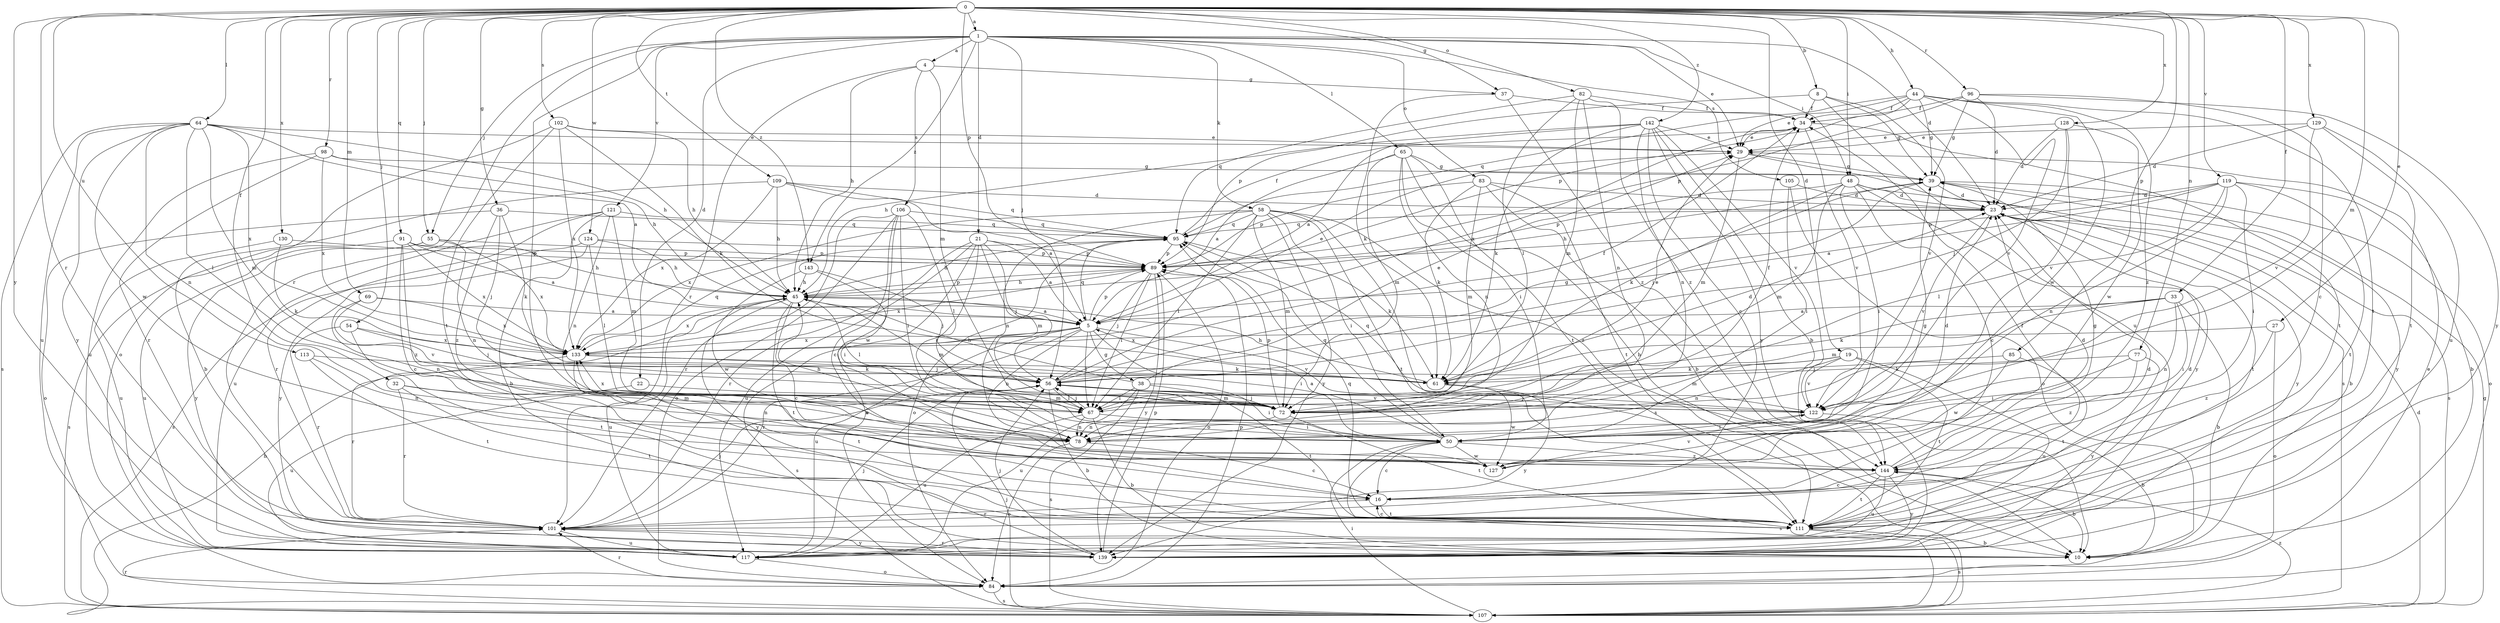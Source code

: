 strict digraph  {
0;
1;
4;
5;
8;
10;
16;
19;
21;
22;
23;
27;
29;
32;
33;
34;
36;
37;
38;
39;
44;
45;
48;
50;
54;
55;
56;
58;
61;
64;
65;
67;
69;
72;
77;
78;
82;
83;
84;
85;
89;
91;
95;
96;
98;
101;
102;
105;
106;
107;
109;
111;
113;
117;
119;
121;
122;
124;
127;
128;
129;
130;
133;
139;
142;
143;
144;
0 -> 1  [label=a];
0 -> 8  [label=b];
0 -> 19  [label=d];
0 -> 27  [label=e];
0 -> 32  [label=f];
0 -> 33  [label=f];
0 -> 36  [label=g];
0 -> 37  [label=g];
0 -> 44  [label=h];
0 -> 48  [label=i];
0 -> 54  [label=j];
0 -> 55  [label=j];
0 -> 64  [label=l];
0 -> 69  [label=m];
0 -> 72  [label=m];
0 -> 77  [label=n];
0 -> 82  [label=o];
0 -> 85  [label=p];
0 -> 89  [label=p];
0 -> 91  [label=q];
0 -> 96  [label=r];
0 -> 98  [label=r];
0 -> 101  [label=r];
0 -> 102  [label=s];
0 -> 109  [label=t];
0 -> 113  [label=u];
0 -> 119  [label=v];
0 -> 124  [label=w];
0 -> 128  [label=x];
0 -> 129  [label=x];
0 -> 130  [label=x];
0 -> 139  [label=y];
0 -> 142  [label=z];
0 -> 143  [label=z];
1 -> 4  [label=a];
1 -> 21  [label=d];
1 -> 22  [label=d];
1 -> 23  [label=d];
1 -> 29  [label=e];
1 -> 48  [label=i];
1 -> 55  [label=j];
1 -> 56  [label=j];
1 -> 58  [label=k];
1 -> 65  [label=l];
1 -> 83  [label=o];
1 -> 101  [label=r];
1 -> 105  [label=s];
1 -> 121  [label=v];
1 -> 127  [label=w];
1 -> 143  [label=z];
4 -> 37  [label=g];
4 -> 45  [label=h];
4 -> 72  [label=m];
4 -> 101  [label=r];
4 -> 106  [label=s];
5 -> 29  [label=e];
5 -> 38  [label=g];
5 -> 50  [label=i];
5 -> 67  [label=l];
5 -> 78  [label=n];
5 -> 89  [label=p];
5 -> 95  [label=q];
5 -> 101  [label=r];
5 -> 107  [label=s];
5 -> 117  [label=u];
5 -> 122  [label=v];
5 -> 133  [label=x];
8 -> 34  [label=f];
8 -> 39  [label=g];
8 -> 89  [label=p];
8 -> 117  [label=u];
8 -> 122  [label=v];
16 -> 101  [label=r];
16 -> 111  [label=t];
19 -> 61  [label=k];
19 -> 72  [label=m];
19 -> 78  [label=n];
19 -> 111  [label=t];
19 -> 117  [label=u];
19 -> 122  [label=v];
21 -> 5  [label=a];
21 -> 50  [label=i];
21 -> 56  [label=j];
21 -> 72  [label=m];
21 -> 84  [label=o];
21 -> 89  [label=p];
21 -> 101  [label=r];
21 -> 117  [label=u];
22 -> 72  [label=m];
22 -> 117  [label=u];
23 -> 10  [label=b];
23 -> 95  [label=q];
23 -> 111  [label=t];
23 -> 122  [label=v];
23 -> 139  [label=y];
27 -> 84  [label=o];
27 -> 133  [label=x];
27 -> 144  [label=z];
29 -> 39  [label=g];
29 -> 72  [label=m];
29 -> 107  [label=s];
32 -> 72  [label=m];
32 -> 78  [label=n];
32 -> 101  [label=r];
32 -> 111  [label=t];
33 -> 5  [label=a];
33 -> 10  [label=b];
33 -> 50  [label=i];
33 -> 61  [label=k];
33 -> 72  [label=m];
33 -> 78  [label=n];
34 -> 29  [label=e];
34 -> 111  [label=t];
34 -> 122  [label=v];
34 -> 133  [label=x];
36 -> 56  [label=j];
36 -> 61  [label=k];
36 -> 84  [label=o];
36 -> 95  [label=q];
36 -> 144  [label=z];
37 -> 34  [label=f];
37 -> 61  [label=k];
37 -> 144  [label=z];
38 -> 29  [label=e];
38 -> 45  [label=h];
38 -> 50  [label=i];
38 -> 67  [label=l];
38 -> 107  [label=s];
38 -> 111  [label=t];
38 -> 117  [label=u];
39 -> 23  [label=d];
39 -> 45  [label=h];
39 -> 56  [label=j];
39 -> 84  [label=o];
39 -> 139  [label=y];
44 -> 29  [label=e];
44 -> 34  [label=f];
44 -> 39  [label=g];
44 -> 89  [label=p];
44 -> 95  [label=q];
44 -> 111  [label=t];
44 -> 122  [label=v];
44 -> 127  [label=w];
44 -> 144  [label=z];
45 -> 5  [label=a];
45 -> 16  [label=c];
45 -> 67  [label=l];
45 -> 72  [label=m];
45 -> 89  [label=p];
45 -> 111  [label=t];
45 -> 117  [label=u];
45 -> 133  [label=x];
45 -> 139  [label=y];
48 -> 16  [label=c];
48 -> 23  [label=d];
48 -> 50  [label=i];
48 -> 61  [label=k];
48 -> 72  [label=m];
48 -> 89  [label=p];
48 -> 107  [label=s];
48 -> 139  [label=y];
50 -> 5  [label=a];
50 -> 16  [label=c];
50 -> 23  [label=d];
50 -> 45  [label=h];
50 -> 95  [label=q];
50 -> 107  [label=s];
50 -> 127  [label=w];
50 -> 144  [label=z];
54 -> 56  [label=j];
54 -> 101  [label=r];
54 -> 111  [label=t];
54 -> 133  [label=x];
55 -> 78  [label=n];
55 -> 89  [label=p];
55 -> 117  [label=u];
55 -> 133  [label=x];
55 -> 139  [label=y];
56 -> 10  [label=b];
56 -> 34  [label=f];
56 -> 39  [label=g];
56 -> 67  [label=l];
56 -> 72  [label=m];
56 -> 122  [label=v];
58 -> 50  [label=i];
58 -> 67  [label=l];
58 -> 72  [label=m];
58 -> 78  [label=n];
58 -> 95  [label=q];
58 -> 107  [label=s];
58 -> 111  [label=t];
58 -> 133  [label=x];
58 -> 139  [label=y];
58 -> 144  [label=z];
61 -> 23  [label=d];
61 -> 45  [label=h];
61 -> 127  [label=w];
61 -> 139  [label=y];
64 -> 5  [label=a];
64 -> 29  [label=e];
64 -> 45  [label=h];
64 -> 67  [label=l];
64 -> 72  [label=m];
64 -> 78  [label=n];
64 -> 107  [label=s];
64 -> 117  [label=u];
64 -> 127  [label=w];
64 -> 133  [label=x];
64 -> 139  [label=y];
65 -> 5  [label=a];
65 -> 10  [label=b];
65 -> 39  [label=g];
65 -> 50  [label=i];
65 -> 72  [label=m];
65 -> 78  [label=n];
65 -> 111  [label=t];
67 -> 10  [label=b];
67 -> 29  [label=e];
67 -> 50  [label=i];
67 -> 56  [label=j];
67 -> 78  [label=n];
67 -> 117  [label=u];
67 -> 133  [label=x];
69 -> 5  [label=a];
69 -> 78  [label=n];
69 -> 122  [label=v];
69 -> 133  [label=x];
72 -> 34  [label=f];
72 -> 56  [label=j];
72 -> 78  [label=n];
72 -> 89  [label=p];
72 -> 111  [label=t];
77 -> 50  [label=i];
77 -> 61  [label=k];
77 -> 139  [label=y];
77 -> 144  [label=z];
78 -> 16  [label=c];
78 -> 84  [label=o];
82 -> 34  [label=f];
82 -> 67  [label=l];
82 -> 72  [label=m];
82 -> 78  [label=n];
82 -> 95  [label=q];
82 -> 144  [label=z];
83 -> 10  [label=b];
83 -> 23  [label=d];
83 -> 61  [label=k];
83 -> 72  [label=m];
83 -> 89  [label=p];
83 -> 111  [label=t];
84 -> 29  [label=e];
84 -> 89  [label=p];
84 -> 101  [label=r];
84 -> 107  [label=s];
85 -> 56  [label=j];
85 -> 111  [label=t];
85 -> 127  [label=w];
89 -> 45  [label=h];
89 -> 56  [label=j];
89 -> 67  [label=l];
89 -> 84  [label=o];
89 -> 133  [label=x];
89 -> 139  [label=y];
91 -> 5  [label=a];
91 -> 16  [label=c];
91 -> 45  [label=h];
91 -> 89  [label=p];
91 -> 107  [label=s];
91 -> 133  [label=x];
91 -> 144  [label=z];
95 -> 34  [label=f];
95 -> 45  [label=h];
95 -> 61  [label=k];
95 -> 84  [label=o];
95 -> 89  [label=p];
96 -> 16  [label=c];
96 -> 23  [label=d];
96 -> 34  [label=f];
96 -> 39  [label=g];
96 -> 89  [label=p];
96 -> 139  [label=y];
98 -> 39  [label=g];
98 -> 45  [label=h];
98 -> 101  [label=r];
98 -> 117  [label=u];
98 -> 133  [label=x];
101 -> 23  [label=d];
101 -> 34  [label=f];
101 -> 56  [label=j];
101 -> 117  [label=u];
101 -> 139  [label=y];
102 -> 29  [label=e];
102 -> 45  [label=h];
102 -> 61  [label=k];
102 -> 84  [label=o];
102 -> 111  [label=t];
102 -> 133  [label=x];
105 -> 23  [label=d];
105 -> 50  [label=i];
105 -> 84  [label=o];
106 -> 16  [label=c];
106 -> 50  [label=i];
106 -> 67  [label=l];
106 -> 84  [label=o];
106 -> 95  [label=q];
106 -> 101  [label=r];
106 -> 127  [label=w];
107 -> 23  [label=d];
107 -> 39  [label=g];
107 -> 45  [label=h];
107 -> 50  [label=i];
107 -> 56  [label=j];
107 -> 101  [label=r];
107 -> 144  [label=z];
109 -> 5  [label=a];
109 -> 10  [label=b];
109 -> 23  [label=d];
109 -> 45  [label=h];
109 -> 95  [label=q];
109 -> 133  [label=x];
111 -> 10  [label=b];
111 -> 16  [label=c];
111 -> 23  [label=d];
111 -> 95  [label=q];
111 -> 107  [label=s];
113 -> 61  [label=k];
113 -> 78  [label=n];
113 -> 111  [label=t];
117 -> 56  [label=j];
117 -> 84  [label=o];
119 -> 5  [label=a];
119 -> 10  [label=b];
119 -> 23  [label=d];
119 -> 50  [label=i];
119 -> 67  [label=l];
119 -> 78  [label=n];
119 -> 89  [label=p];
119 -> 111  [label=t];
121 -> 10  [label=b];
121 -> 72  [label=m];
121 -> 78  [label=n];
121 -> 95  [label=q];
121 -> 101  [label=r];
121 -> 117  [label=u];
122 -> 10  [label=b];
122 -> 50  [label=i];
122 -> 56  [label=j];
122 -> 95  [label=q];
124 -> 45  [label=h];
124 -> 67  [label=l];
124 -> 89  [label=p];
124 -> 107  [label=s];
124 -> 139  [label=y];
127 -> 39  [label=g];
127 -> 122  [label=v];
127 -> 133  [label=x];
128 -> 23  [label=d];
128 -> 29  [label=e];
128 -> 56  [label=j];
128 -> 122  [label=v];
128 -> 127  [label=w];
129 -> 23  [label=d];
129 -> 29  [label=e];
129 -> 111  [label=t];
129 -> 117  [label=u];
129 -> 122  [label=v];
130 -> 61  [label=k];
130 -> 89  [label=p];
130 -> 117  [label=u];
133 -> 56  [label=j];
133 -> 61  [label=k];
133 -> 95  [label=q];
133 -> 101  [label=r];
133 -> 111  [label=t];
139 -> 56  [label=j];
139 -> 89  [label=p];
139 -> 101  [label=r];
142 -> 5  [label=a];
142 -> 10  [label=b];
142 -> 16  [label=c];
142 -> 29  [label=e];
142 -> 45  [label=h];
142 -> 61  [label=k];
142 -> 78  [label=n];
142 -> 122  [label=v];
142 -> 139  [label=y];
143 -> 45  [label=h];
143 -> 50  [label=i];
143 -> 56  [label=j];
143 -> 127  [label=w];
144 -> 10  [label=b];
144 -> 16  [label=c];
144 -> 23  [label=d];
144 -> 39  [label=g];
144 -> 111  [label=t];
144 -> 117  [label=u];
144 -> 139  [label=y];
}
